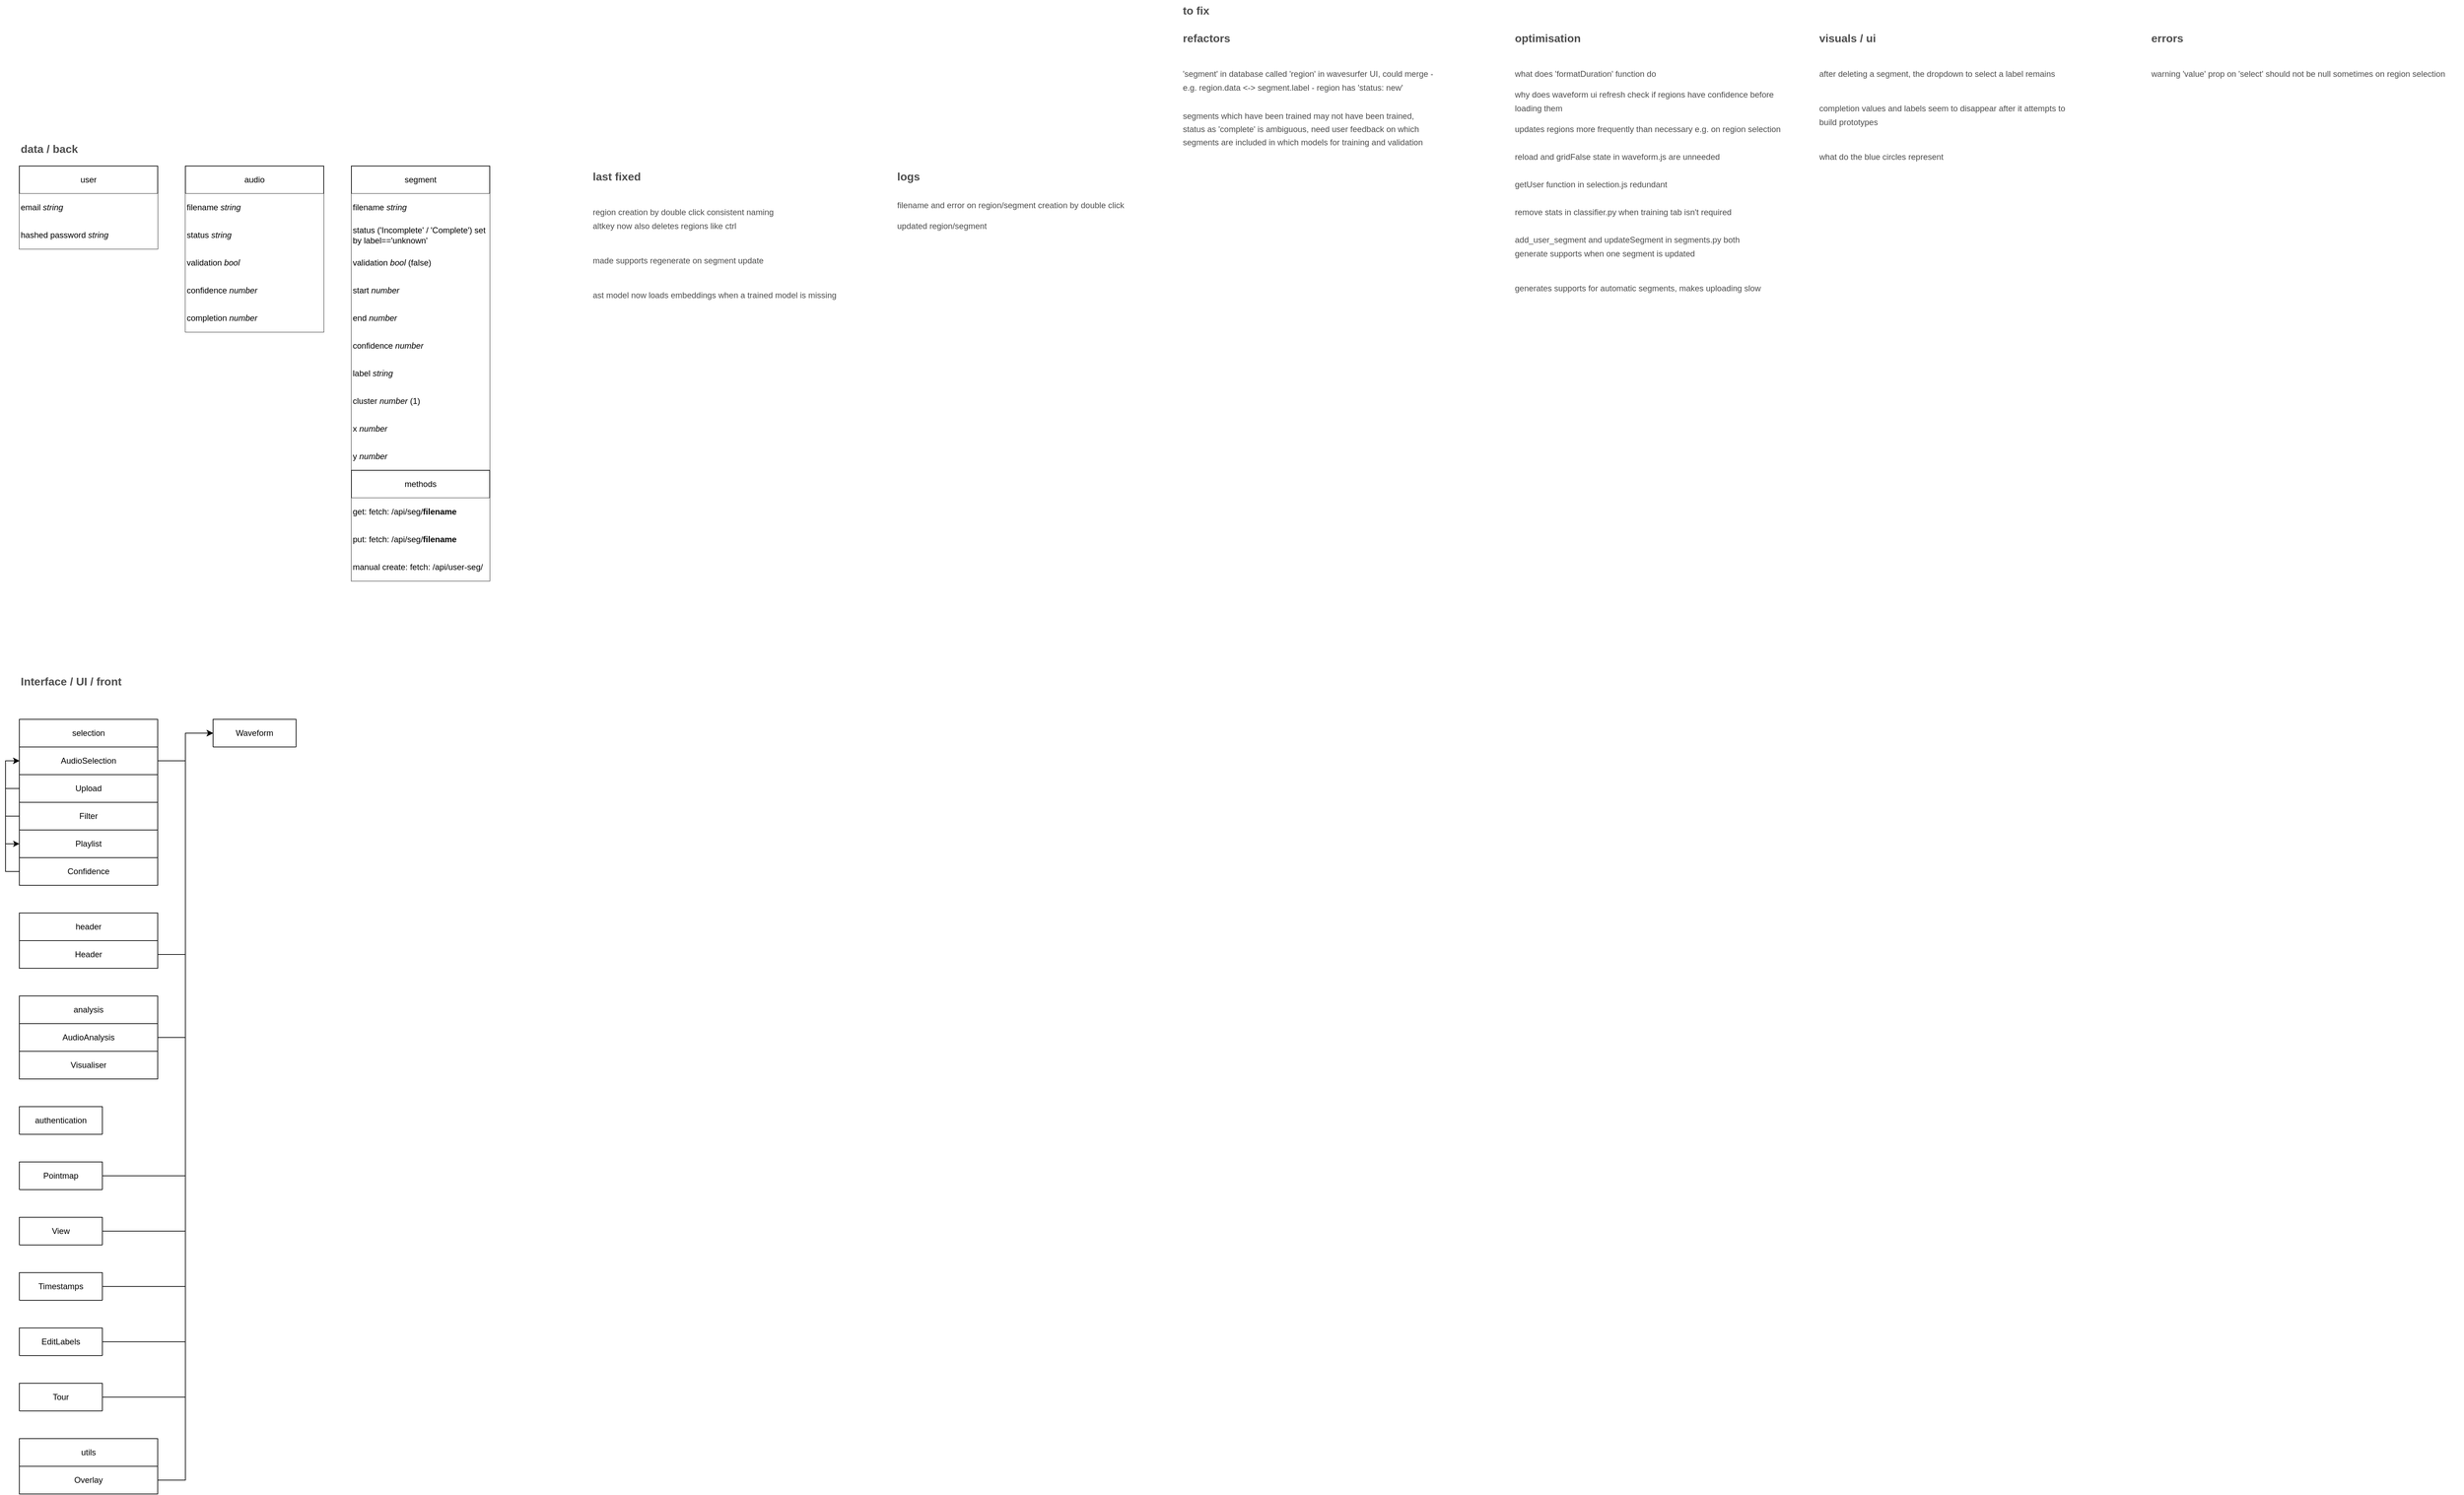 <mxfile version="21.7.1" type="github">
  <diagram name="Page-1" id="h0mL1t7hVGqQzZSweprh">
    <mxGraphModel dx="2283" dy="702" grid="1" gridSize="10" guides="1" tooltips="1" connect="1" arrows="1" fold="1" page="1" pageScale="1" pageWidth="827" pageHeight="1169" math="0" shadow="0">
      <root>
        <mxCell id="0" />
        <mxCell id="1" parent="0" />
        <mxCell id="xPHiqMeXsOjvFi-vwVRh-1" value="segment" style="swimlane;fontStyle=0;childLayout=stackLayout;horizontal=1;startSize=40;horizontalStack=0;resizeParent=1;resizeParentMax=0;resizeLast=0;collapsible=1;marginBottom=0;whiteSpace=wrap;html=1;rounded=0;" vertex="1" parent="1">
          <mxGeometry x="480" y="320" width="200" height="600" as="geometry">
            <mxRectangle x="240" y="320" width="120" height="40" as="alternateBounds" />
          </mxGeometry>
        </mxCell>
        <mxCell id="xPHiqMeXsOjvFi-vwVRh-2" value="filename &lt;i&gt;string&lt;/i&gt;" style="text;html=1;strokeColor=none;fillColor=white;align=left;verticalAlign=middle;whiteSpace=wrap;rounded=0;" vertex="1" parent="xPHiqMeXsOjvFi-vwVRh-1">
          <mxGeometry y="40" width="200" height="40" as="geometry" />
        </mxCell>
        <mxCell id="xPHiqMeXsOjvFi-vwVRh-5" value="status (&#39;Incomplete&#39; / &#39;Complete&#39;) set by label==&#39;unknown&#39;" style="text;html=1;strokeColor=none;fillColor=white;align=left;verticalAlign=middle;whiteSpace=wrap;rounded=0;" vertex="1" parent="xPHiqMeXsOjvFi-vwVRh-1">
          <mxGeometry y="80" width="200" height="40" as="geometry" />
        </mxCell>
        <mxCell id="xPHiqMeXsOjvFi-vwVRh-6" value="validation &lt;i&gt;bool&lt;/i&gt; (false)" style="text;html=1;strokeColor=none;fillColor=white;align=left;verticalAlign=middle;whiteSpace=wrap;rounded=0;" vertex="1" parent="xPHiqMeXsOjvFi-vwVRh-1">
          <mxGeometry y="120" width="200" height="40" as="geometry" />
        </mxCell>
        <mxCell id="xPHiqMeXsOjvFi-vwVRh-7" value="start &lt;i&gt;number&lt;/i&gt;" style="text;html=1;strokeColor=none;fillColor=white;align=left;verticalAlign=middle;whiteSpace=wrap;rounded=0;" vertex="1" parent="xPHiqMeXsOjvFi-vwVRh-1">
          <mxGeometry y="160" width="200" height="40" as="geometry" />
        </mxCell>
        <mxCell id="xPHiqMeXsOjvFi-vwVRh-8" value="end &lt;i&gt;number&lt;/i&gt;" style="text;html=1;strokeColor=none;fillColor=white;align=left;verticalAlign=middle;whiteSpace=wrap;rounded=0;" vertex="1" parent="xPHiqMeXsOjvFi-vwVRh-1">
          <mxGeometry y="200" width="200" height="40" as="geometry" />
        </mxCell>
        <mxCell id="xPHiqMeXsOjvFi-vwVRh-9" value="confidence &lt;i&gt;number&lt;/i&gt;" style="text;html=1;strokeColor=none;fillColor=white;align=left;verticalAlign=middle;whiteSpace=wrap;rounded=0;" vertex="1" parent="xPHiqMeXsOjvFi-vwVRh-1">
          <mxGeometry y="240" width="200" height="40" as="geometry" />
        </mxCell>
        <mxCell id="xPHiqMeXsOjvFi-vwVRh-10" value="label &lt;i&gt;string&lt;/i&gt;&amp;nbsp;" style="text;html=1;strokeColor=none;fillColor=white;align=left;verticalAlign=middle;whiteSpace=wrap;rounded=0;" vertex="1" parent="xPHiqMeXsOjvFi-vwVRh-1">
          <mxGeometry y="280" width="200" height="40" as="geometry" />
        </mxCell>
        <mxCell id="xPHiqMeXsOjvFi-vwVRh-11" value="cluster &lt;i&gt;number&lt;/i&gt;&amp;nbsp;(1)" style="text;html=1;strokeColor=none;fillColor=white;align=left;verticalAlign=middle;whiteSpace=wrap;rounded=0;" vertex="1" parent="xPHiqMeXsOjvFi-vwVRh-1">
          <mxGeometry y="320" width="200" height="40" as="geometry" />
        </mxCell>
        <mxCell id="xPHiqMeXsOjvFi-vwVRh-12" value="x &lt;i&gt;number&lt;/i&gt;" style="text;html=1;strokeColor=none;fillColor=white;align=left;verticalAlign=middle;whiteSpace=wrap;rounded=0;" vertex="1" parent="xPHiqMeXsOjvFi-vwVRh-1">
          <mxGeometry y="360" width="200" height="40" as="geometry" />
        </mxCell>
        <mxCell id="xPHiqMeXsOjvFi-vwVRh-13" value="y&amp;nbsp;&lt;i&gt;number&lt;/i&gt;" style="text;html=1;strokeColor=none;fillColor=white;align=left;verticalAlign=middle;whiteSpace=wrap;rounded=0;" vertex="1" parent="xPHiqMeXsOjvFi-vwVRh-1">
          <mxGeometry y="400" width="200" height="40" as="geometry" />
        </mxCell>
        <mxCell id="xPHiqMeXsOjvFi-vwVRh-22" value="methods" style="swimlane;fontStyle=0;childLayout=stackLayout;horizontal=1;startSize=40;horizontalStack=0;resizeParent=1;resizeParentMax=0;resizeLast=0;collapsible=1;marginBottom=0;whiteSpace=wrap;html=1;rounded=0;" vertex="1" parent="xPHiqMeXsOjvFi-vwVRh-1">
          <mxGeometry y="440" width="200" height="160" as="geometry">
            <mxRectangle x="240" y="320" width="120" height="40" as="alternateBounds" />
          </mxGeometry>
        </mxCell>
        <mxCell id="xPHiqMeXsOjvFi-vwVRh-23" value="get: fetch: /api/seg/&lt;b&gt;filename&lt;/b&gt;" style="text;html=1;strokeColor=none;fillColor=white;align=left;verticalAlign=middle;whiteSpace=wrap;rounded=0;" vertex="1" parent="xPHiqMeXsOjvFi-vwVRh-22">
          <mxGeometry y="40" width="200" height="40" as="geometry" />
        </mxCell>
        <mxCell id="xPHiqMeXsOjvFi-vwVRh-59" value="put: fetch: /api/seg/&lt;b&gt;filename&lt;/b&gt;" style="text;html=1;strokeColor=none;fillColor=white;align=left;verticalAlign=middle;whiteSpace=wrap;rounded=0;" vertex="1" parent="xPHiqMeXsOjvFi-vwVRh-22">
          <mxGeometry y="80" width="200" height="40" as="geometry" />
        </mxCell>
        <mxCell id="xPHiqMeXsOjvFi-vwVRh-32" value="manual create:&amp;nbsp;fetch: /api/user-seg/" style="text;html=1;strokeColor=none;fillColor=white;align=left;verticalAlign=middle;whiteSpace=wrap;rounded=0;" vertex="1" parent="xPHiqMeXsOjvFi-vwVRh-22">
          <mxGeometry y="120" width="200" height="40" as="geometry" />
        </mxCell>
        <mxCell id="xPHiqMeXsOjvFi-vwVRh-3" value="user" style="swimlane;fontStyle=0;childLayout=stackLayout;horizontal=1;startSize=40;horizontalStack=0;resizeParent=1;resizeParentMax=0;resizeLast=0;collapsible=1;marginBottom=0;whiteSpace=wrap;html=1;rounded=0;" vertex="1" parent="1">
          <mxGeometry y="320" width="200" height="120" as="geometry">
            <mxRectangle x="240" y="320" width="120" height="40" as="alternateBounds" />
          </mxGeometry>
        </mxCell>
        <mxCell id="xPHiqMeXsOjvFi-vwVRh-4" value="email &lt;i&gt;string&lt;/i&gt;" style="text;html=1;strokeColor=none;fillColor=white;align=left;verticalAlign=middle;whiteSpace=wrap;rounded=0;" vertex="1" parent="xPHiqMeXsOjvFi-vwVRh-3">
          <mxGeometry y="40" width="200" height="40" as="geometry" />
        </mxCell>
        <mxCell id="xPHiqMeXsOjvFi-vwVRh-14" value="hashed password &lt;i&gt;string&lt;/i&gt;" style="text;html=1;strokeColor=none;fillColor=white;align=left;verticalAlign=middle;whiteSpace=wrap;rounded=0;" vertex="1" parent="xPHiqMeXsOjvFi-vwVRh-3">
          <mxGeometry y="80" width="200" height="40" as="geometry" />
        </mxCell>
        <mxCell id="xPHiqMeXsOjvFi-vwVRh-15" value="audio" style="swimlane;fontStyle=0;childLayout=stackLayout;horizontal=1;startSize=40;horizontalStack=0;resizeParent=1;resizeParentMax=0;resizeLast=0;collapsible=1;marginBottom=0;whiteSpace=wrap;html=1;rounded=0;" vertex="1" parent="1">
          <mxGeometry x="240" y="320" width="200" height="240" as="geometry">
            <mxRectangle x="240" y="320" width="120" height="40" as="alternateBounds" />
          </mxGeometry>
        </mxCell>
        <mxCell id="xPHiqMeXsOjvFi-vwVRh-16" value="filename &lt;i&gt;string&lt;/i&gt;" style="text;html=1;strokeColor=none;fillColor=white;align=left;verticalAlign=middle;whiteSpace=wrap;rounded=0;" vertex="1" parent="xPHiqMeXsOjvFi-vwVRh-15">
          <mxGeometry y="40" width="200" height="40" as="geometry" />
        </mxCell>
        <mxCell id="xPHiqMeXsOjvFi-vwVRh-17" value="status&amp;nbsp;&lt;i&gt;string&lt;/i&gt;" style="text;html=1;strokeColor=none;fillColor=white;align=left;verticalAlign=middle;whiteSpace=wrap;rounded=0;" vertex="1" parent="xPHiqMeXsOjvFi-vwVRh-15">
          <mxGeometry y="80" width="200" height="40" as="geometry" />
        </mxCell>
        <mxCell id="xPHiqMeXsOjvFi-vwVRh-18" value="validation&amp;nbsp;&lt;i&gt;bool&lt;/i&gt;" style="text;html=1;strokeColor=none;fillColor=white;align=left;verticalAlign=middle;whiteSpace=wrap;rounded=0;" vertex="1" parent="xPHiqMeXsOjvFi-vwVRh-15">
          <mxGeometry y="120" width="200" height="40" as="geometry" />
        </mxCell>
        <mxCell id="xPHiqMeXsOjvFi-vwVRh-19" value="confidence&amp;nbsp;&lt;i&gt;number&lt;/i&gt;" style="text;html=1;strokeColor=none;fillColor=white;align=left;verticalAlign=middle;whiteSpace=wrap;rounded=0;" vertex="1" parent="xPHiqMeXsOjvFi-vwVRh-15">
          <mxGeometry y="160" width="200" height="40" as="geometry" />
        </mxCell>
        <mxCell id="xPHiqMeXsOjvFi-vwVRh-20" value="completion &lt;i&gt;number&lt;/i&gt;" style="text;html=1;strokeColor=none;fillColor=white;align=left;verticalAlign=middle;whiteSpace=wrap;rounded=0;" vertex="1" parent="xPHiqMeXsOjvFi-vwVRh-15">
          <mxGeometry y="200" width="200" height="40" as="geometry" />
        </mxCell>
        <mxCell id="xPHiqMeXsOjvFi-vwVRh-24" value="&lt;font style=&quot;font-size: 12px; font-weight: normal;&quot;&gt;&#39;segment&#39; in database called &#39;region&#39; in wavesurfer UI, could merge - e.g. region.data &amp;lt;-&amp;gt; segment.label - region has &#39;status: new&#39;&lt;/font&gt;" style="text;html=1;strokeColor=none;fillColor=none;align=left;verticalAlign=middle;whiteSpace=wrap;rounded=0;fontSize=16;fontFamily=Helvetica;fontStyle=1;fontColor=#4D4D4D;" vertex="1" parent="1">
          <mxGeometry x="1680" y="180" width="373" height="30" as="geometry" />
        </mxCell>
        <mxCell id="xPHiqMeXsOjvFi-vwVRh-25" value="to fix" style="text;html=1;strokeColor=none;fillColor=none;align=left;verticalAlign=middle;whiteSpace=wrap;rounded=0;fontSize=16;fontFamily=Helvetica;fontStyle=1;fontColor=#4D4D4D;" vertex="1" parent="1">
          <mxGeometry x="1680.0" y="80" width="200" height="30" as="geometry" />
        </mxCell>
        <mxCell id="xPHiqMeXsOjvFi-vwVRh-26" value="last fixed" style="text;html=1;strokeColor=none;fillColor=none;align=left;verticalAlign=middle;whiteSpace=wrap;rounded=0;fontSize=16;fontFamily=Helvetica;fontStyle=1;fontColor=#4D4D4D;" vertex="1" parent="1">
          <mxGeometry x="827.0" y="320" width="200" height="30" as="geometry" />
        </mxCell>
        <mxCell id="xPHiqMeXsOjvFi-vwVRh-27" value="&lt;font style=&quot;font-size: 12px; font-weight: normal;&quot;&gt;region creation by double click consistent naming&lt;br&gt;altkey now also deletes regions like ctrl&lt;br&gt;&lt;/font&gt;" style="text;html=1;strokeColor=none;fillColor=none;align=left;verticalAlign=middle;whiteSpace=wrap;rounded=0;fontSize=16;fontFamily=Helvetica;fontStyle=1;fontColor=#4D4D4D;" vertex="1" parent="1">
          <mxGeometry x="827" y="360" width="413" height="70" as="geometry" />
        </mxCell>
        <mxCell id="xPHiqMeXsOjvFi-vwVRh-28" value="&lt;font style=&quot;font-size: 12px; font-weight: normal;&quot;&gt;filename and error on region/segment creation by double click&lt;/font&gt;" style="text;html=1;strokeColor=none;fillColor=none;align=left;verticalAlign=middle;whiteSpace=wrap;rounded=0;fontSize=16;fontFamily=Helvetica;fontStyle=1;fontColor=#4D4D4D;" vertex="1" parent="1">
          <mxGeometry x="1267" y="360" width="373" height="30" as="geometry" />
        </mxCell>
        <mxCell id="xPHiqMeXsOjvFi-vwVRh-29" value="logs" style="text;html=1;strokeColor=none;fillColor=none;align=left;verticalAlign=middle;whiteSpace=wrap;rounded=0;fontSize=16;fontFamily=Helvetica;fontStyle=1;fontColor=#4D4D4D;" vertex="1" parent="1">
          <mxGeometry x="1267.0" y="320" width="200" height="30" as="geometry" />
        </mxCell>
        <mxCell id="xPHiqMeXsOjvFi-vwVRh-33" value="&lt;font style=&quot;font-weight: normal; font-size: 12px;&quot;&gt;what does &#39;formatDuration&#39; function do&lt;/font&gt;" style="text;html=1;strokeColor=none;fillColor=none;align=left;verticalAlign=middle;whiteSpace=wrap;rounded=0;fontSize=16;fontFamily=Helvetica;fontStyle=1;fontColor=#4D4D4D;" vertex="1" parent="1">
          <mxGeometry x="2160" y="170" width="373" height="30" as="geometry" />
        </mxCell>
        <mxCell id="xPHiqMeXsOjvFi-vwVRh-34" value="&lt;font style=&quot;font-size: 12px; font-weight: normal;&quot;&gt;warning &#39;value&#39; prop on &#39;select&#39; should not be null sometimes on region selection&lt;/font&gt;" style="text;html=1;strokeColor=none;fillColor=none;align=left;verticalAlign=middle;whiteSpace=wrap;rounded=0;fontSize=16;fontFamily=Helvetica;fontStyle=1;fontColor=#4D4D4D;" vertex="1" parent="1">
          <mxGeometry x="3080" y="170" width="453" height="30" as="geometry" />
        </mxCell>
        <mxCell id="xPHiqMeXsOjvFi-vwVRh-36" value="&lt;font style=&quot;font-size: 12px; font-weight: normal;&quot;&gt;why does waveform ui refresh check if regions have confidence before loading them&lt;/font&gt;" style="text;html=1;strokeColor=none;fillColor=none;align=left;verticalAlign=middle;whiteSpace=wrap;rounded=0;fontSize=16;fontFamily=Helvetica;fontStyle=1;fontColor=#4D4D4D;" vertex="1" parent="1">
          <mxGeometry x="2160" y="210" width="413" height="30" as="geometry" />
        </mxCell>
        <mxCell id="xPHiqMeXsOjvFi-vwVRh-38" value="&lt;span style=&quot;font-weight: normal;&quot;&gt;&lt;font style=&quot;font-size: 12px;&quot;&gt;updates regions more frequently than necessary e.g. on region selection&lt;/font&gt;&lt;/span&gt;" style="text;html=1;strokeColor=none;fillColor=none;align=left;verticalAlign=middle;whiteSpace=wrap;rounded=0;fontSize=16;fontFamily=Helvetica;fontStyle=1;fontColor=#4D4D4D;" vertex="1" parent="1">
          <mxGeometry x="2160" y="250" width="413" height="30" as="geometry" />
        </mxCell>
        <mxCell id="xPHiqMeXsOjvFi-vwVRh-39" value="&lt;span style=&quot;font-weight: normal;&quot;&gt;&lt;font style=&quot;font-size: 12px;&quot;&gt;reload and gridFalse state in waveform.js are unneeded&lt;/font&gt;&lt;/span&gt;" style="text;html=1;strokeColor=none;fillColor=none;align=left;verticalAlign=middle;whiteSpace=wrap;rounded=0;fontSize=16;fontFamily=Helvetica;fontStyle=1;fontColor=#4D4D4D;" vertex="1" parent="1">
          <mxGeometry x="2160" y="290" width="413" height="30" as="geometry" />
        </mxCell>
        <mxCell id="xPHiqMeXsOjvFi-vwVRh-41" value="&lt;span style=&quot;font-weight: normal;&quot;&gt;&lt;font style=&quot;font-size: 12px;&quot;&gt;after deleting a segment, the dropdown to select a label remains&lt;/font&gt;&lt;/span&gt;" style="text;html=1;strokeColor=none;fillColor=none;align=left;verticalAlign=middle;whiteSpace=wrap;rounded=0;fontSize=16;fontFamily=Helvetica;fontStyle=1;fontColor=#4D4D4D;" vertex="1" parent="1">
          <mxGeometry x="2600" y="170" width="413" height="30" as="geometry" />
        </mxCell>
        <mxCell id="xPHiqMeXsOjvFi-vwVRh-42" value="&lt;font style=&quot;font-size: 12px; font-weight: normal;&quot;&gt;updated region/segment&lt;/font&gt;" style="text;html=1;strokeColor=none;fillColor=none;align=left;verticalAlign=middle;whiteSpace=wrap;rounded=0;fontSize=16;fontFamily=Helvetica;fontStyle=1;fontColor=#4D4D4D;" vertex="1" parent="1">
          <mxGeometry x="1267" y="390" width="200" height="30" as="geometry" />
        </mxCell>
        <mxCell id="xPHiqMeXsOjvFi-vwVRh-43" value="refactors" style="text;html=1;strokeColor=none;fillColor=none;align=left;verticalAlign=middle;whiteSpace=wrap;rounded=0;fontSize=16;fontFamily=Helvetica;fontStyle=1;fontColor=#4D4D4D;" vertex="1" parent="1">
          <mxGeometry x="1680" y="120" width="200" height="30" as="geometry" />
        </mxCell>
        <mxCell id="xPHiqMeXsOjvFi-vwVRh-44" value="optimisation" style="text;html=1;strokeColor=none;fillColor=none;align=left;verticalAlign=middle;whiteSpace=wrap;rounded=0;fontSize=16;fontFamily=Helvetica;fontStyle=1;fontColor=#4D4D4D;" vertex="1" parent="1">
          <mxGeometry x="2160" y="120" width="200" height="30" as="geometry" />
        </mxCell>
        <mxCell id="xPHiqMeXsOjvFi-vwVRh-45" value="visuals / ui" style="text;html=1;strokeColor=none;fillColor=none;align=left;verticalAlign=middle;whiteSpace=wrap;rounded=0;fontSize=16;fontFamily=Helvetica;fontStyle=1;fontColor=#4D4D4D;" vertex="1" parent="1">
          <mxGeometry x="2600" y="120" width="200" height="30" as="geometry" />
        </mxCell>
        <mxCell id="xPHiqMeXsOjvFi-vwVRh-47" value="errors" style="text;html=1;strokeColor=none;fillColor=none;align=left;verticalAlign=middle;whiteSpace=wrap;rounded=0;fontSize=16;fontFamily=Helvetica;fontStyle=1;fontColor=#4D4D4D;" vertex="1" parent="1">
          <mxGeometry x="3080" y="120" width="200" height="30" as="geometry" />
        </mxCell>
        <mxCell id="xPHiqMeXsOjvFi-vwVRh-49" value="&lt;font style=&quot;font-size: 12px; font-weight: normal;&quot;&gt;completion values and labels seem to disappear after it attempts to build prototypes&lt;/font&gt;" style="text;html=1;strokeColor=none;fillColor=none;align=left;verticalAlign=middle;whiteSpace=wrap;rounded=0;fontSize=16;fontFamily=Helvetica;fontStyle=1;fontColor=#4D4D4D;" vertex="1" parent="1">
          <mxGeometry x="2600" y="190" width="360" height="110" as="geometry" />
        </mxCell>
        <mxCell id="xPHiqMeXsOjvFi-vwVRh-50" value="&lt;font style=&quot;font-size: 12px; font-weight: normal;&quot;&gt;getUser function in selection.js redundant&lt;/font&gt;" style="text;html=1;strokeColor=none;fillColor=none;align=left;verticalAlign=middle;whiteSpace=wrap;rounded=0;fontSize=16;fontFamily=Helvetica;fontStyle=1;fontColor=#4D4D4D;" vertex="1" parent="1">
          <mxGeometry x="2160" y="330" width="360" height="30" as="geometry" />
        </mxCell>
        <mxCell id="xPHiqMeXsOjvFi-vwVRh-51" value="&lt;span style=&quot;font-size: 12px; font-weight: 400;&quot;&gt;remove stats in classifier.py when training tab isn&#39;t required&lt;/span&gt;" style="text;html=1;strokeColor=none;fillColor=none;align=left;verticalAlign=middle;whiteSpace=wrap;rounded=0;fontSize=16;fontFamily=Helvetica;fontStyle=1;fontColor=#4D4D4D;" vertex="1" parent="1">
          <mxGeometry x="2160" y="370" width="360" height="30" as="geometry" />
        </mxCell>
        <mxCell id="xPHiqMeXsOjvFi-vwVRh-53" value="&lt;font style=&quot;font-size: 12px; font-weight: normal;&quot;&gt;made supports regenerate on segment update&lt;/font&gt;" style="text;html=1;strokeColor=none;fillColor=none;align=left;verticalAlign=middle;whiteSpace=wrap;rounded=0;fontSize=16;fontFamily=Helvetica;fontStyle=1;fontColor=#4D4D4D;" vertex="1" parent="1">
          <mxGeometry x="827" y="440" width="360" height="30" as="geometry" />
        </mxCell>
        <mxCell id="xPHiqMeXsOjvFi-vwVRh-54" value="&lt;font style=&quot;font-size: 12px; font-weight: normal;&quot;&gt;add_user_segment and updateSegment in segments.py both generate supports when one segment is updated&lt;/font&gt;" style="text;html=1;strokeColor=none;fillColor=none;align=left;verticalAlign=middle;whiteSpace=wrap;rounded=0;fontSize=16;fontFamily=Helvetica;fontStyle=1;fontColor=#4D4D4D;" vertex="1" parent="1">
          <mxGeometry x="2160" y="420" width="360" height="30" as="geometry" />
        </mxCell>
        <mxCell id="xPHiqMeXsOjvFi-vwVRh-55" value="&lt;font style=&quot;font-size: 12px; font-weight: normal;&quot;&gt;ast model now loads embeddings when a trained model is missing&lt;/font&gt;" style="text;html=1;strokeColor=none;fillColor=none;align=left;verticalAlign=middle;whiteSpace=wrap;rounded=0;fontSize=16;fontFamily=Helvetica;fontStyle=1;fontColor=#4D4D4D;" vertex="1" parent="1">
          <mxGeometry x="827" y="490" width="360" height="30" as="geometry" />
        </mxCell>
        <mxCell id="xPHiqMeXsOjvFi-vwVRh-56" value="&lt;font style=&quot;font-size: 12px; font-weight: normal;&quot;&gt;what do the blue circles represent&lt;/font&gt;" style="text;html=1;strokeColor=none;fillColor=none;align=left;verticalAlign=middle;whiteSpace=wrap;rounded=0;fontSize=16;fontFamily=Helvetica;fontStyle=1;fontColor=#4D4D4D;" vertex="1" parent="1">
          <mxGeometry x="2600" y="290" width="360" height="30" as="geometry" />
        </mxCell>
        <mxCell id="xPHiqMeXsOjvFi-vwVRh-57" value="&lt;font style=&quot;font-size: 12px; font-weight: normal;&quot;&gt;segments which have been trained may not have been trained, status as &#39;complete&#39; is ambiguous, need user feedback on which segments are included in which models for training and validation&lt;/font&gt;" style="text;html=1;strokeColor=none;fillColor=none;align=left;verticalAlign=middle;whiteSpace=wrap;rounded=0;fontSize=16;fontFamily=Helvetica;fontStyle=1;fontColor=#4D4D4D;" vertex="1" parent="1">
          <mxGeometry x="1680" y="250" width="360" height="30" as="geometry" />
        </mxCell>
        <mxCell id="xPHiqMeXsOjvFi-vwVRh-58" value="&lt;font style=&quot;font-size: 12px; font-weight: normal;&quot;&gt;generates supports for automatic segments, makes uploading slow&lt;/font&gt;" style="text;html=1;strokeColor=none;fillColor=none;align=left;verticalAlign=middle;whiteSpace=wrap;rounded=0;fontSize=16;fontFamily=Helvetica;fontStyle=1;fontColor=#4D4D4D;" vertex="1" parent="1">
          <mxGeometry x="2160" y="480" width="360" height="30" as="geometry" />
        </mxCell>
        <mxCell id="xPHiqMeXsOjvFi-vwVRh-60" value="Interface / UI / front" style="text;html=1;strokeColor=none;fillColor=none;align=left;verticalAlign=middle;whiteSpace=wrap;rounded=0;fontSize=16;fontFamily=Helvetica;fontStyle=1;fontColor=#4D4D4D;" vertex="1" parent="1">
          <mxGeometry x="-2.274e-13" y="1050" width="200" height="30" as="geometry" />
        </mxCell>
        <mxCell id="xPHiqMeXsOjvFi-vwVRh-61" value="data / back" style="text;html=1;strokeColor=none;fillColor=none;align=left;verticalAlign=middle;whiteSpace=wrap;rounded=0;fontSize=16;fontFamily=Helvetica;fontStyle=1;fontColor=#4D4D4D;" vertex="1" parent="1">
          <mxGeometry x="-2.274e-13" y="280" width="200" height="30" as="geometry" />
        </mxCell>
        <mxCell id="xPHiqMeXsOjvFi-vwVRh-68" value="Waveform" style="swimlane;fontStyle=0;childLayout=stackLayout;horizontal=1;startSize=40;horizontalStack=0;resizeParent=1;resizeParentMax=0;resizeLast=0;collapsible=1;marginBottom=0;whiteSpace=wrap;html=1;rounded=0;" vertex="1" collapsed="1" parent="1">
          <mxGeometry x="280" y="1120" width="120" height="40" as="geometry">
            <mxRectangle x="680" y="1080" width="200" height="80" as="alternateBounds" />
          </mxGeometry>
        </mxCell>
        <mxCell id="xPHiqMeXsOjvFi-vwVRh-69" value="description" style="text;html=1;strokeColor=none;fillColor=white;align=left;verticalAlign=middle;whiteSpace=wrap;rounded=0;" vertex="1" parent="xPHiqMeXsOjvFi-vwVRh-68">
          <mxGeometry y="40" width="200" height="40" as="geometry" />
        </mxCell>
        <mxCell id="xPHiqMeXsOjvFi-vwVRh-111" style="edgeStyle=orthogonalEdgeStyle;rounded=0;orthogonalLoop=1;jettySize=auto;html=1;entryX=0;entryY=0.5;entryDx=0;entryDy=0;" edge="1" parent="1" source="xPHiqMeXsOjvFi-vwVRh-78" target="xPHiqMeXsOjvFi-vwVRh-68">
          <mxGeometry relative="1" as="geometry">
            <Array as="points">
              <mxPoint x="240" y="1860" />
              <mxPoint x="240" y="1140" />
            </Array>
          </mxGeometry>
        </mxCell>
        <mxCell id="xPHiqMeXsOjvFi-vwVRh-78" value="View" style="swimlane;fontStyle=0;childLayout=stackLayout;horizontal=1;startSize=40;horizontalStack=0;resizeParent=1;resizeParentMax=0;resizeLast=0;collapsible=1;marginBottom=0;whiteSpace=wrap;html=1;rounded=0;" vertex="1" collapsed="1" parent="1">
          <mxGeometry y="1840" width="120" height="40" as="geometry">
            <mxRectangle x="414" y="1530" width="200" height="80" as="alternateBounds" />
          </mxGeometry>
        </mxCell>
        <mxCell id="xPHiqMeXsOjvFi-vwVRh-79" value="description" style="text;html=1;strokeColor=none;fillColor=white;align=left;verticalAlign=middle;whiteSpace=wrap;rounded=0;" vertex="1" parent="xPHiqMeXsOjvFi-vwVRh-78">
          <mxGeometry y="40" width="200" height="40" as="geometry" />
        </mxCell>
        <mxCell id="xPHiqMeXsOjvFi-vwVRh-80" value="analysis" style="swimlane;fontStyle=0;childLayout=stackLayout;horizontal=1;startSize=40;horizontalStack=0;resizeParent=1;resizeParentMax=0;resizeLast=0;collapsible=1;marginBottom=0;whiteSpace=wrap;html=1;rounded=0;" vertex="1" parent="1">
          <mxGeometry y="1520" width="200" height="120" as="geometry">
            <mxRectangle y="1520" width="120" height="40" as="alternateBounds" />
          </mxGeometry>
        </mxCell>
        <mxCell id="xPHiqMeXsOjvFi-vwVRh-83" value="AudioAnalysis" style="swimlane;fontStyle=0;childLayout=stackLayout;horizontal=1;startSize=40;horizontalStack=0;resizeParent=1;resizeParentMax=0;resizeLast=0;collapsible=1;marginBottom=0;whiteSpace=wrap;html=1;rounded=0;" vertex="1" collapsed="1" parent="xPHiqMeXsOjvFi-vwVRh-80">
          <mxGeometry y="40" width="200" height="40" as="geometry">
            <mxRectangle y="40" width="200" height="80" as="alternateBounds" />
          </mxGeometry>
        </mxCell>
        <mxCell id="xPHiqMeXsOjvFi-vwVRh-84" value="description" style="text;html=1;strokeColor=none;fillColor=white;align=left;verticalAlign=middle;whiteSpace=wrap;rounded=0;" vertex="1" parent="xPHiqMeXsOjvFi-vwVRh-83">
          <mxGeometry y="40" width="200" height="40" as="geometry" />
        </mxCell>
        <mxCell id="xPHiqMeXsOjvFi-vwVRh-85" value="Visualiser" style="swimlane;fontStyle=0;childLayout=stackLayout;horizontal=1;startSize=40;horizontalStack=0;resizeParent=1;resizeParentMax=0;resizeLast=0;collapsible=1;marginBottom=0;whiteSpace=wrap;html=1;rounded=0;" vertex="1" collapsed="1" parent="xPHiqMeXsOjvFi-vwVRh-80">
          <mxGeometry y="80" width="200" height="40" as="geometry">
            <mxRectangle y="80" width="200" height="80" as="alternateBounds" />
          </mxGeometry>
        </mxCell>
        <mxCell id="xPHiqMeXsOjvFi-vwVRh-86" value="description" style="text;html=1;strokeColor=none;fillColor=white;align=left;verticalAlign=middle;whiteSpace=wrap;rounded=0;" vertex="1" parent="xPHiqMeXsOjvFi-vwVRh-85">
          <mxGeometry y="40" width="200" height="40" as="geometry" />
        </mxCell>
        <mxCell id="xPHiqMeXsOjvFi-vwVRh-87" value="authentication" style="swimlane;fontStyle=0;childLayout=stackLayout;horizontal=1;startSize=40;horizontalStack=0;resizeParent=1;resizeParentMax=0;resizeLast=0;collapsible=1;marginBottom=0;whiteSpace=wrap;html=1;rounded=0;" vertex="1" collapsed="1" parent="1">
          <mxGeometry y="1680" width="120" height="40" as="geometry">
            <mxRectangle x="400" y="1320" width="200" height="80" as="alternateBounds" />
          </mxGeometry>
        </mxCell>
        <mxCell id="xPHiqMeXsOjvFi-vwVRh-88" value="Register" style="text;html=1;strokeColor=none;fillColor=white;align=left;verticalAlign=middle;whiteSpace=wrap;rounded=0;" vertex="1" parent="xPHiqMeXsOjvFi-vwVRh-87">
          <mxGeometry y="40" width="200" height="40" as="geometry" />
        </mxCell>
        <mxCell id="xPHiqMeXsOjvFi-vwVRh-89" value="header" style="swimlane;fontStyle=0;childLayout=stackLayout;horizontal=1;startSize=40;horizontalStack=0;resizeParent=1;resizeParentMax=0;resizeLast=0;collapsible=1;marginBottom=0;whiteSpace=wrap;html=1;rounded=0;" vertex="1" parent="1">
          <mxGeometry y="1400" width="200" height="80" as="geometry">
            <mxRectangle y="1400" width="120" height="40" as="alternateBounds" />
          </mxGeometry>
        </mxCell>
        <mxCell id="xPHiqMeXsOjvFi-vwVRh-104" value="Header" style="swimlane;fontStyle=0;childLayout=stackLayout;horizontal=1;startSize=40;horizontalStack=0;resizeParent=1;resizeParentMax=0;resizeLast=0;collapsible=1;marginBottom=0;whiteSpace=wrap;html=1;rounded=0;" vertex="1" collapsed="1" parent="xPHiqMeXsOjvFi-vwVRh-89">
          <mxGeometry y="40" width="200" height="40" as="geometry">
            <mxRectangle y="40" width="200" height="80" as="alternateBounds" />
          </mxGeometry>
        </mxCell>
        <mxCell id="xPHiqMeXsOjvFi-vwVRh-105" value="description" style="text;html=1;strokeColor=none;fillColor=white;align=left;verticalAlign=middle;whiteSpace=wrap;rounded=0;" vertex="1" parent="xPHiqMeXsOjvFi-vwVRh-104">
          <mxGeometry y="40" width="200" height="40" as="geometry" />
        </mxCell>
        <mxCell id="xPHiqMeXsOjvFi-vwVRh-91" value="selection" style="swimlane;fontStyle=0;childLayout=stackLayout;horizontal=1;startSize=40;horizontalStack=0;resizeParent=1;resizeParentMax=0;resizeLast=0;collapsible=1;marginBottom=0;whiteSpace=wrap;html=1;rounded=0;" vertex="1" parent="1">
          <mxGeometry y="1120" width="200" height="240" as="geometry">
            <mxRectangle y="1120" width="120" height="40" as="alternateBounds" />
          </mxGeometry>
        </mxCell>
        <mxCell id="xPHiqMeXsOjvFi-vwVRh-66" value="AudioSelection" style="swimlane;fontStyle=0;childLayout=stackLayout;horizontal=1;startSize=40;horizontalStack=0;resizeParent=1;resizeParentMax=0;resizeLast=0;collapsible=1;marginBottom=0;whiteSpace=wrap;html=1;rounded=0;" vertex="1" collapsed="1" parent="xPHiqMeXsOjvFi-vwVRh-91">
          <mxGeometry y="40" width="200" height="40" as="geometry">
            <mxRectangle x="560" y="1080" width="200" height="80" as="alternateBounds" />
          </mxGeometry>
        </mxCell>
        <mxCell id="xPHiqMeXsOjvFi-vwVRh-67" value="description" style="text;html=1;strokeColor=none;fillColor=white;align=left;verticalAlign=middle;whiteSpace=wrap;rounded=0;" vertex="1" parent="xPHiqMeXsOjvFi-vwVRh-66">
          <mxGeometry y="40" width="200" height="40" as="geometry" />
        </mxCell>
        <mxCell id="xPHiqMeXsOjvFi-vwVRh-98" style="edgeStyle=orthogonalEdgeStyle;rounded=0;orthogonalLoop=1;jettySize=auto;html=1;entryX=0;entryY=0.5;entryDx=0;entryDy=0;" edge="1" parent="xPHiqMeXsOjvFi-vwVRh-91" source="xPHiqMeXsOjvFi-vwVRh-64" target="xPHiqMeXsOjvFi-vwVRh-66">
          <mxGeometry relative="1" as="geometry">
            <Array as="points">
              <mxPoint x="-20" y="180" />
              <mxPoint x="-20" y="60" />
            </Array>
          </mxGeometry>
        </mxCell>
        <mxCell id="xPHiqMeXsOjvFi-vwVRh-102" style="edgeStyle=orthogonalEdgeStyle;rounded=0;orthogonalLoop=1;jettySize=auto;html=1;entryX=0;entryY=0.5;entryDx=0;entryDy=0;" edge="1" parent="xPHiqMeXsOjvFi-vwVRh-91" source="xPHiqMeXsOjvFi-vwVRh-70" target="xPHiqMeXsOjvFi-vwVRh-66">
          <mxGeometry relative="1" as="geometry">
            <Array as="points">
              <mxPoint x="-20" y="100" />
              <mxPoint x="-20" y="60" />
            </Array>
          </mxGeometry>
        </mxCell>
        <mxCell id="xPHiqMeXsOjvFi-vwVRh-70" value="Upload" style="swimlane;fontStyle=0;childLayout=stackLayout;horizontal=1;startSize=40;horizontalStack=0;resizeParent=1;resizeParentMax=0;resizeLast=0;collapsible=1;marginBottom=0;whiteSpace=wrap;html=1;rounded=0;" vertex="1" collapsed="1" parent="xPHiqMeXsOjvFi-vwVRh-91">
          <mxGeometry y="80" width="200" height="40" as="geometry">
            <mxRectangle x="280" y="1169" width="200" height="80" as="alternateBounds" />
          </mxGeometry>
        </mxCell>
        <mxCell id="xPHiqMeXsOjvFi-vwVRh-71" value="description" style="text;html=1;strokeColor=none;fillColor=white;align=left;verticalAlign=middle;whiteSpace=wrap;rounded=0;" vertex="1" parent="xPHiqMeXsOjvFi-vwVRh-70">
          <mxGeometry y="40" width="200" height="40" as="geometry" />
        </mxCell>
        <mxCell id="xPHiqMeXsOjvFi-vwVRh-99" style="edgeStyle=orthogonalEdgeStyle;rounded=0;orthogonalLoop=1;jettySize=auto;html=1;entryX=0;entryY=0.5;entryDx=0;entryDy=0;" edge="1" parent="xPHiqMeXsOjvFi-vwVRh-91" source="xPHiqMeXsOjvFi-vwVRh-72" target="xPHiqMeXsOjvFi-vwVRh-66">
          <mxGeometry relative="1" as="geometry">
            <Array as="points">
              <mxPoint x="-20" y="140" />
              <mxPoint x="-20" y="60" />
            </Array>
          </mxGeometry>
        </mxCell>
        <mxCell id="xPHiqMeXsOjvFi-vwVRh-72" value="Filter" style="swimlane;fontStyle=0;childLayout=stackLayout;horizontal=1;startSize=40;horizontalStack=0;resizeParent=1;resizeParentMax=0;resizeLast=0;collapsible=1;marginBottom=0;whiteSpace=wrap;html=1;rounded=0;" vertex="1" collapsed="1" parent="xPHiqMeXsOjvFi-vwVRh-91">
          <mxGeometry y="120" width="200" height="40" as="geometry">
            <mxRectangle x="280" y="1260" width="200" height="80" as="alternateBounds" />
          </mxGeometry>
        </mxCell>
        <mxCell id="xPHiqMeXsOjvFi-vwVRh-73" value="description" style="text;html=1;strokeColor=none;fillColor=white;align=left;verticalAlign=middle;whiteSpace=wrap;rounded=0;" vertex="1" parent="xPHiqMeXsOjvFi-vwVRh-72">
          <mxGeometry y="40" width="200" height="40" as="geometry" />
        </mxCell>
        <mxCell id="xPHiqMeXsOjvFi-vwVRh-64" value="Playlist" style="swimlane;fontStyle=0;childLayout=stackLayout;horizontal=1;startSize=40;horizontalStack=0;resizeParent=1;resizeParentMax=0;resizeLast=0;collapsible=1;marginBottom=0;whiteSpace=wrap;html=1;rounded=0;" vertex="1" collapsed="1" parent="xPHiqMeXsOjvFi-vwVRh-91">
          <mxGeometry y="160" width="200" height="40" as="geometry">
            <mxRectangle y="160" width="200" height="80" as="alternateBounds" />
          </mxGeometry>
        </mxCell>
        <mxCell id="xPHiqMeXsOjvFi-vwVRh-65" value="description" style="text;html=1;strokeColor=none;fillColor=white;align=left;verticalAlign=middle;whiteSpace=wrap;rounded=0;" vertex="1" parent="xPHiqMeXsOjvFi-vwVRh-64">
          <mxGeometry y="40" width="200" height="40" as="geometry" />
        </mxCell>
        <mxCell id="xPHiqMeXsOjvFi-vwVRh-100" style="edgeStyle=orthogonalEdgeStyle;rounded=0;orthogonalLoop=1;jettySize=auto;html=1;entryX=0;entryY=0.5;entryDx=0;entryDy=0;" edge="1" parent="xPHiqMeXsOjvFi-vwVRh-91" source="xPHiqMeXsOjvFi-vwVRh-62" target="xPHiqMeXsOjvFi-vwVRh-64">
          <mxGeometry relative="1" as="geometry">
            <Array as="points">
              <mxPoint x="-20" y="220" />
              <mxPoint x="-20" y="180" />
            </Array>
          </mxGeometry>
        </mxCell>
        <mxCell id="xPHiqMeXsOjvFi-vwVRh-62" value="Confidence" style="swimlane;fontStyle=0;childLayout=stackLayout;horizontal=1;startSize=40;horizontalStack=0;resizeParent=1;resizeParentMax=0;resizeLast=0;collapsible=1;marginBottom=0;whiteSpace=wrap;html=1;rounded=0;" vertex="1" collapsed="1" parent="xPHiqMeXsOjvFi-vwVRh-91">
          <mxGeometry y="200" width="200" height="40" as="geometry">
            <mxRectangle y="80" width="200" height="80" as="alternateBounds" />
          </mxGeometry>
        </mxCell>
        <mxCell id="xPHiqMeXsOjvFi-vwVRh-63" value="function Confidence" style="text;html=1;strokeColor=none;fillColor=white;align=left;verticalAlign=middle;whiteSpace=wrap;rounded=0;" vertex="1" parent="xPHiqMeXsOjvFi-vwVRh-62">
          <mxGeometry y="40" width="200" height="40" as="geometry" />
        </mxCell>
        <mxCell id="xPHiqMeXsOjvFi-vwVRh-103" style="edgeStyle=orthogonalEdgeStyle;rounded=0;orthogonalLoop=1;jettySize=auto;html=1;entryX=0;entryY=0.5;entryDx=0;entryDy=0;" edge="1" parent="1" source="xPHiqMeXsOjvFi-vwVRh-66" target="xPHiqMeXsOjvFi-vwVRh-68">
          <mxGeometry relative="1" as="geometry" />
        </mxCell>
        <mxCell id="xPHiqMeXsOjvFi-vwVRh-106" style="edgeStyle=orthogonalEdgeStyle;rounded=0;orthogonalLoop=1;jettySize=auto;html=1;entryX=0;entryY=0.5;entryDx=0;entryDy=0;" edge="1" parent="1" source="xPHiqMeXsOjvFi-vwVRh-104" target="xPHiqMeXsOjvFi-vwVRh-68">
          <mxGeometry relative="1" as="geometry" />
        </mxCell>
        <mxCell id="xPHiqMeXsOjvFi-vwVRh-107" style="edgeStyle=orthogonalEdgeStyle;rounded=0;orthogonalLoop=1;jettySize=auto;html=1;entryX=0;entryY=0.5;entryDx=0;entryDy=0;" edge="1" parent="1" source="xPHiqMeXsOjvFi-vwVRh-83" target="xPHiqMeXsOjvFi-vwVRh-68">
          <mxGeometry relative="1" as="geometry" />
        </mxCell>
        <mxCell id="xPHiqMeXsOjvFi-vwVRh-110" style="edgeStyle=orthogonalEdgeStyle;rounded=0;orthogonalLoop=1;jettySize=auto;html=1;entryX=0;entryY=0.5;entryDx=0;entryDy=0;" edge="1" parent="1" source="xPHiqMeXsOjvFi-vwVRh-108" target="xPHiqMeXsOjvFi-vwVRh-68">
          <mxGeometry relative="1" as="geometry">
            <Array as="points">
              <mxPoint x="240" y="1780" />
              <mxPoint x="240" y="1140" />
            </Array>
          </mxGeometry>
        </mxCell>
        <mxCell id="xPHiqMeXsOjvFi-vwVRh-108" value="Pointmap" style="swimlane;fontStyle=0;childLayout=stackLayout;horizontal=1;startSize=40;horizontalStack=0;resizeParent=1;resizeParentMax=0;resizeLast=0;collapsible=1;marginBottom=0;whiteSpace=wrap;html=1;rounded=0;" vertex="1" collapsed="1" parent="1">
          <mxGeometry y="1760" width="120" height="40" as="geometry">
            <mxRectangle y="1760" width="200" height="80" as="alternateBounds" />
          </mxGeometry>
        </mxCell>
        <mxCell id="xPHiqMeXsOjvFi-vwVRh-109" value="description" style="text;html=1;strokeColor=none;fillColor=white;align=left;verticalAlign=middle;whiteSpace=wrap;rounded=0;" vertex="1" parent="xPHiqMeXsOjvFi-vwVRh-108">
          <mxGeometry y="40" width="200" height="40" as="geometry" />
        </mxCell>
        <mxCell id="xPHiqMeXsOjvFi-vwVRh-114" style="edgeStyle=orthogonalEdgeStyle;rounded=0;orthogonalLoop=1;jettySize=auto;html=1;entryX=0;entryY=0.5;entryDx=0;entryDy=0;" edge="1" parent="1" source="xPHiqMeXsOjvFi-vwVRh-112" target="xPHiqMeXsOjvFi-vwVRh-68">
          <mxGeometry relative="1" as="geometry">
            <Array as="points">
              <mxPoint x="240" y="1940" />
              <mxPoint x="240" y="1140" />
            </Array>
          </mxGeometry>
        </mxCell>
        <mxCell id="xPHiqMeXsOjvFi-vwVRh-112" value="Timestamps" style="swimlane;fontStyle=0;childLayout=stackLayout;horizontal=1;startSize=40;horizontalStack=0;resizeParent=1;resizeParentMax=0;resizeLast=0;collapsible=1;marginBottom=0;whiteSpace=wrap;html=1;rounded=0;" vertex="1" collapsed="1" parent="1">
          <mxGeometry y="1920" width="120" height="40" as="geometry">
            <mxRectangle y="1920" width="200" height="80" as="alternateBounds" />
          </mxGeometry>
        </mxCell>
        <mxCell id="xPHiqMeXsOjvFi-vwVRh-113" value="description" style="text;html=1;strokeColor=none;fillColor=white;align=left;verticalAlign=middle;whiteSpace=wrap;rounded=0;" vertex="1" parent="xPHiqMeXsOjvFi-vwVRh-112">
          <mxGeometry y="40" width="200" height="40" as="geometry" />
        </mxCell>
        <mxCell id="xPHiqMeXsOjvFi-vwVRh-115" value="utils" style="swimlane;fontStyle=0;childLayout=stackLayout;horizontal=1;startSize=40;horizontalStack=0;resizeParent=1;resizeParentMax=0;resizeLast=0;collapsible=1;marginBottom=0;whiteSpace=wrap;html=1;rounded=0;" vertex="1" parent="1">
          <mxGeometry y="2160" width="200" height="80" as="geometry">
            <mxRectangle x="240" y="320" width="120" height="40" as="alternateBounds" />
          </mxGeometry>
        </mxCell>
        <mxCell id="xPHiqMeXsOjvFi-vwVRh-117" value="Overlay" style="swimlane;fontStyle=0;childLayout=stackLayout;horizontal=1;startSize=40;horizontalStack=0;resizeParent=1;resizeParentMax=0;resizeLast=0;collapsible=1;marginBottom=0;whiteSpace=wrap;html=1;rounded=0;" vertex="1" collapsed="1" parent="xPHiqMeXsOjvFi-vwVRh-115">
          <mxGeometry y="40" width="200" height="40" as="geometry">
            <mxRectangle y="40" width="200" height="80" as="alternateBounds" />
          </mxGeometry>
        </mxCell>
        <mxCell id="xPHiqMeXsOjvFi-vwVRh-118" value="description" style="text;html=1;strokeColor=none;fillColor=white;align=left;verticalAlign=middle;whiteSpace=wrap;rounded=0;" vertex="1" parent="xPHiqMeXsOjvFi-vwVRh-117">
          <mxGeometry y="40" width="200" height="40" as="geometry" />
        </mxCell>
        <mxCell id="xPHiqMeXsOjvFi-vwVRh-119" style="edgeStyle=orthogonalEdgeStyle;rounded=0;orthogonalLoop=1;jettySize=auto;html=1;entryX=0;entryY=0.5;entryDx=0;entryDy=0;" edge="1" parent="1" source="xPHiqMeXsOjvFi-vwVRh-117" target="xPHiqMeXsOjvFi-vwVRh-68">
          <mxGeometry relative="1" as="geometry" />
        </mxCell>
        <mxCell id="xPHiqMeXsOjvFi-vwVRh-122" style="edgeStyle=orthogonalEdgeStyle;rounded=0;orthogonalLoop=1;jettySize=auto;html=1;entryX=0;entryY=0.5;entryDx=0;entryDy=0;exitX=1;exitY=0.5;exitDx=0;exitDy=0;" edge="1" parent="1" source="xPHiqMeXsOjvFi-vwVRh-120" target="xPHiqMeXsOjvFi-vwVRh-68">
          <mxGeometry relative="1" as="geometry">
            <Array as="points">
              <mxPoint x="240" y="2020" />
              <mxPoint x="240" y="1140" />
            </Array>
          </mxGeometry>
        </mxCell>
        <mxCell id="xPHiqMeXsOjvFi-vwVRh-120" value="EditLabels" style="swimlane;fontStyle=0;childLayout=stackLayout;horizontal=1;startSize=40;horizontalStack=0;resizeParent=1;resizeParentMax=0;resizeLast=0;collapsible=1;marginBottom=0;whiteSpace=wrap;html=1;rounded=0;" vertex="1" collapsed="1" parent="1">
          <mxGeometry y="2000" width="120" height="40" as="geometry">
            <mxRectangle y="2120" width="200" height="80" as="alternateBounds" />
          </mxGeometry>
        </mxCell>
        <mxCell id="xPHiqMeXsOjvFi-vwVRh-121" value="description" style="text;html=1;strokeColor=none;fillColor=white;align=left;verticalAlign=middle;whiteSpace=wrap;rounded=0;" vertex="1" parent="xPHiqMeXsOjvFi-vwVRh-120">
          <mxGeometry y="40" width="200" height="40" as="geometry" />
        </mxCell>
        <mxCell id="xPHiqMeXsOjvFi-vwVRh-125" style="edgeStyle=orthogonalEdgeStyle;rounded=0;orthogonalLoop=1;jettySize=auto;html=1;entryX=0;entryY=0.5;entryDx=0;entryDy=0;" edge="1" parent="1" source="xPHiqMeXsOjvFi-vwVRh-123" target="xPHiqMeXsOjvFi-vwVRh-68">
          <mxGeometry relative="1" as="geometry">
            <Array as="points">
              <mxPoint x="240" y="2100" />
              <mxPoint x="240" y="1140" />
            </Array>
          </mxGeometry>
        </mxCell>
        <mxCell id="xPHiqMeXsOjvFi-vwVRh-123" value="Tour" style="swimlane;fontStyle=0;childLayout=stackLayout;horizontal=1;startSize=40;horizontalStack=0;resizeParent=1;resizeParentMax=0;resizeLast=0;collapsible=1;marginBottom=0;whiteSpace=wrap;html=1;rounded=0;" vertex="1" collapsed="1" parent="1">
          <mxGeometry y="2080" width="120" height="40" as="geometry">
            <mxRectangle x="440" y="1900" width="200" height="80" as="alternateBounds" />
          </mxGeometry>
        </mxCell>
        <mxCell id="xPHiqMeXsOjvFi-vwVRh-124" value="description" style="text;html=1;strokeColor=none;fillColor=white;align=left;verticalAlign=middle;whiteSpace=wrap;rounded=0;" vertex="1" parent="xPHiqMeXsOjvFi-vwVRh-123">
          <mxGeometry y="40" width="200" height="40" as="geometry" />
        </mxCell>
      </root>
    </mxGraphModel>
  </diagram>
</mxfile>
